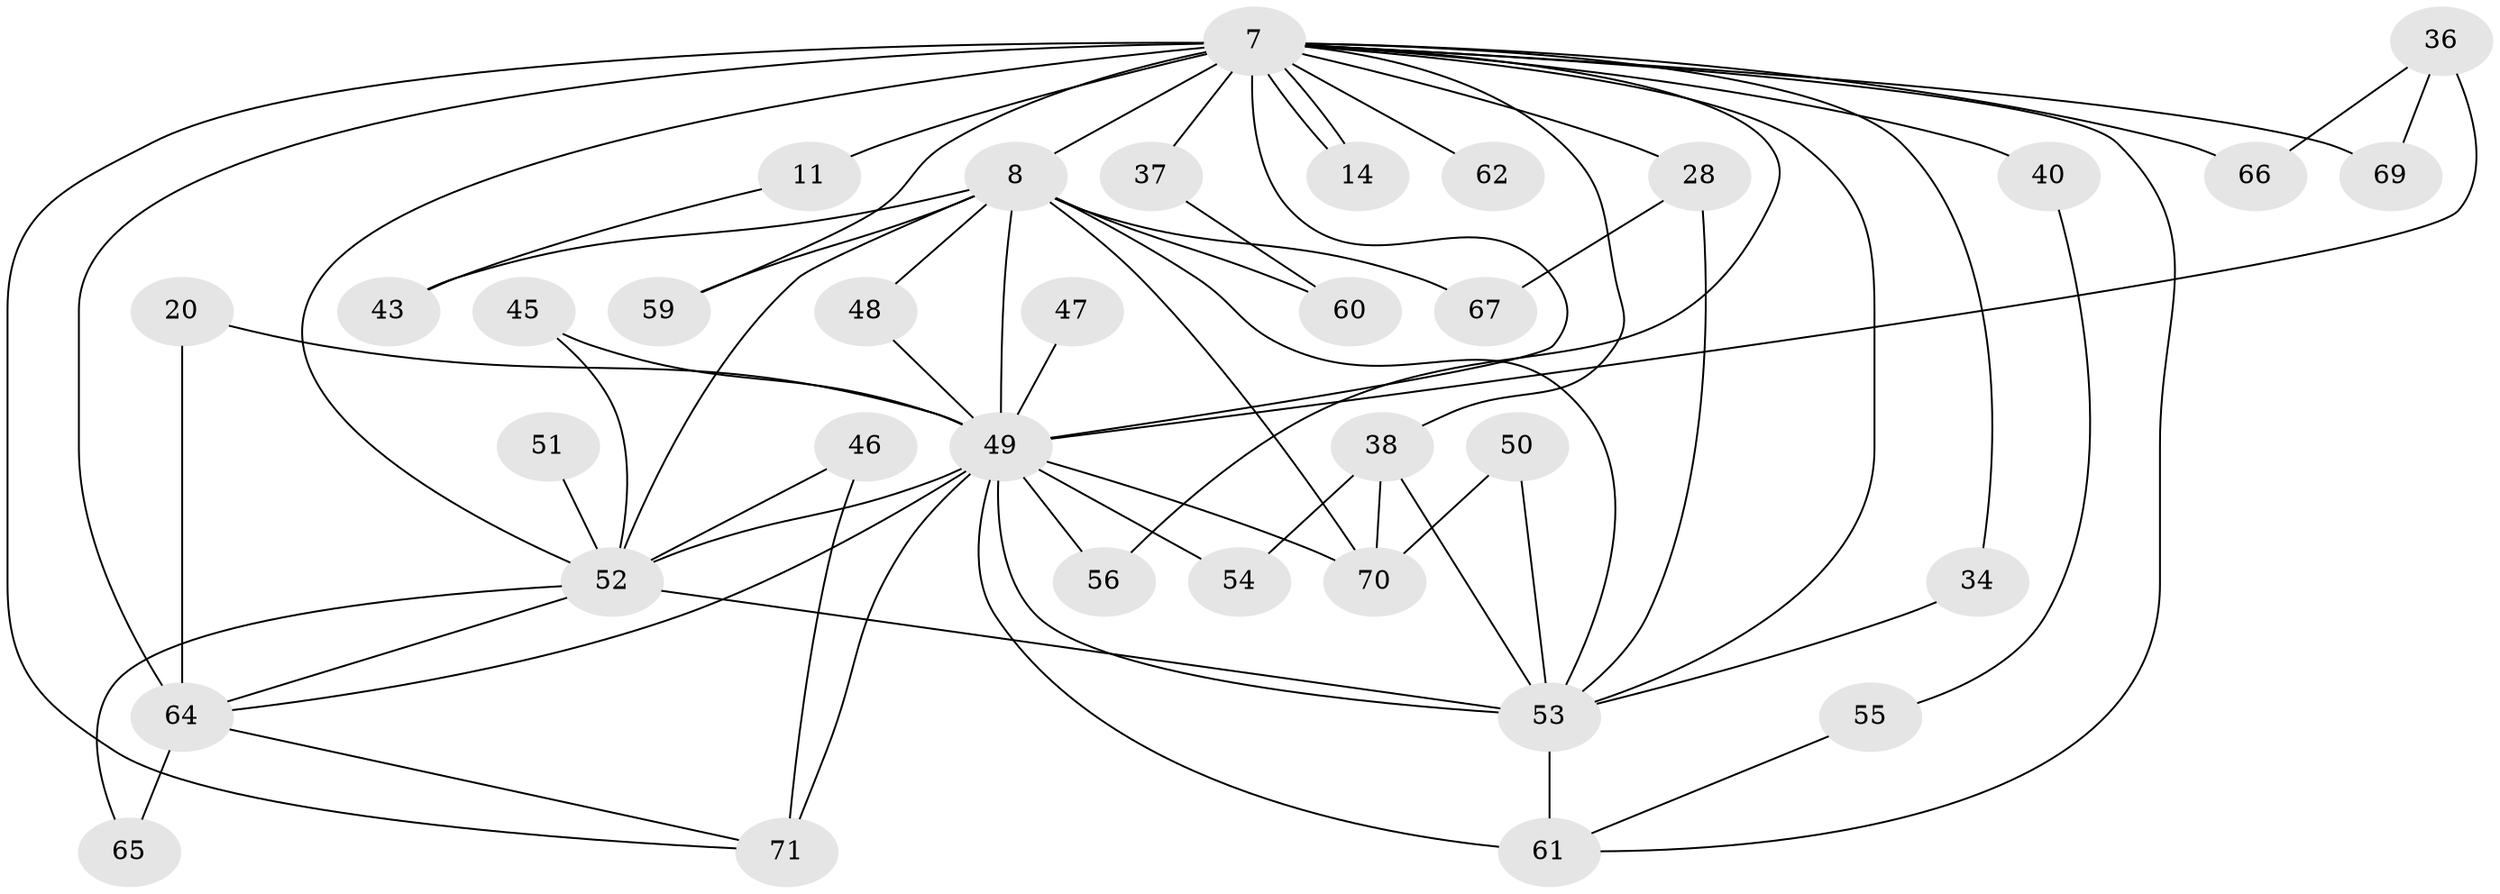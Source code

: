 // original degree distribution, {20: 0.014084507042253521, 23: 0.014084507042253521, 15: 0.028169014084507043, 13: 0.028169014084507043, 14: 0.014084507042253521, 17: 0.014084507042253521, 27: 0.014084507042253521, 12: 0.014084507042253521, 3: 0.2676056338028169, 4: 0.08450704225352113, 2: 0.4647887323943662, 6: 0.04225352112676056}
// Generated by graph-tools (version 1.1) at 2025/45/03/09/25 04:45:48]
// undirected, 35 vertices, 67 edges
graph export_dot {
graph [start="1"]
  node [color=gray90,style=filled];
  7 [super="+2"];
  8 [super="+5"];
  11;
  14;
  20;
  28 [super="+13"];
  34;
  36;
  37 [super="+25"];
  38 [super="+24+30"];
  40;
  43;
  45 [super="+42"];
  46;
  47 [super="+44"];
  48;
  49 [super="+41+6"];
  50 [super="+35"];
  51;
  52 [super="+32+10"];
  53 [super="+31+9"];
  54;
  55;
  56;
  59;
  60;
  61 [super="+57+33+17+23"];
  62;
  64 [super="+63+58"];
  65;
  66;
  67 [super="+39"];
  69;
  70 [super="+29"];
  71 [super="+68+26"];
  7 -- 8 [weight=4];
  7 -- 11 [weight=2];
  7 -- 14;
  7 -- 14;
  7 -- 40 [weight=2];
  7 -- 56;
  7 -- 59;
  7 -- 62 [weight=2];
  7 -- 66;
  7 -- 69;
  7 -- 64 [weight=5];
  7 -- 28 [weight=2];
  7 -- 34;
  7 -- 37 [weight=3];
  7 -- 71;
  7 -- 38 [weight=2];
  7 -- 53 [weight=5];
  7 -- 49 [weight=5];
  7 -- 52 [weight=5];
  7 -- 61 [weight=3];
  8 -- 60;
  8 -- 67 [weight=2];
  8 -- 43;
  8 -- 48;
  8 -- 59;
  8 -- 70 [weight=2];
  8 -- 53 [weight=4];
  8 -- 49 [weight=4];
  8 -- 52 [weight=4];
  11 -- 43;
  20 -- 64;
  20 -- 49;
  28 -- 67;
  28 -- 53;
  34 -- 53;
  36 -- 66;
  36 -- 69;
  36 -- 49 [weight=2];
  37 -- 60;
  38 -- 54;
  38 -- 70;
  38 -- 53;
  40 -- 55;
  45 -- 49;
  45 -- 52;
  46 -- 71;
  46 -- 52;
  47 -- 49 [weight=2];
  48 -- 49;
  49 -- 53 [weight=6];
  49 -- 64;
  49 -- 70 [weight=2];
  49 -- 71 [weight=2];
  49 -- 54;
  49 -- 56;
  49 -- 52 [weight=4];
  49 -- 61 [weight=2];
  50 -- 70;
  50 -- 53 [weight=3];
  51 -- 52 [weight=2];
  52 -- 53 [weight=5];
  52 -- 64;
  52 -- 65;
  53 -- 61 [weight=3];
  55 -- 61;
  64 -- 65;
  64 -- 71;
}
